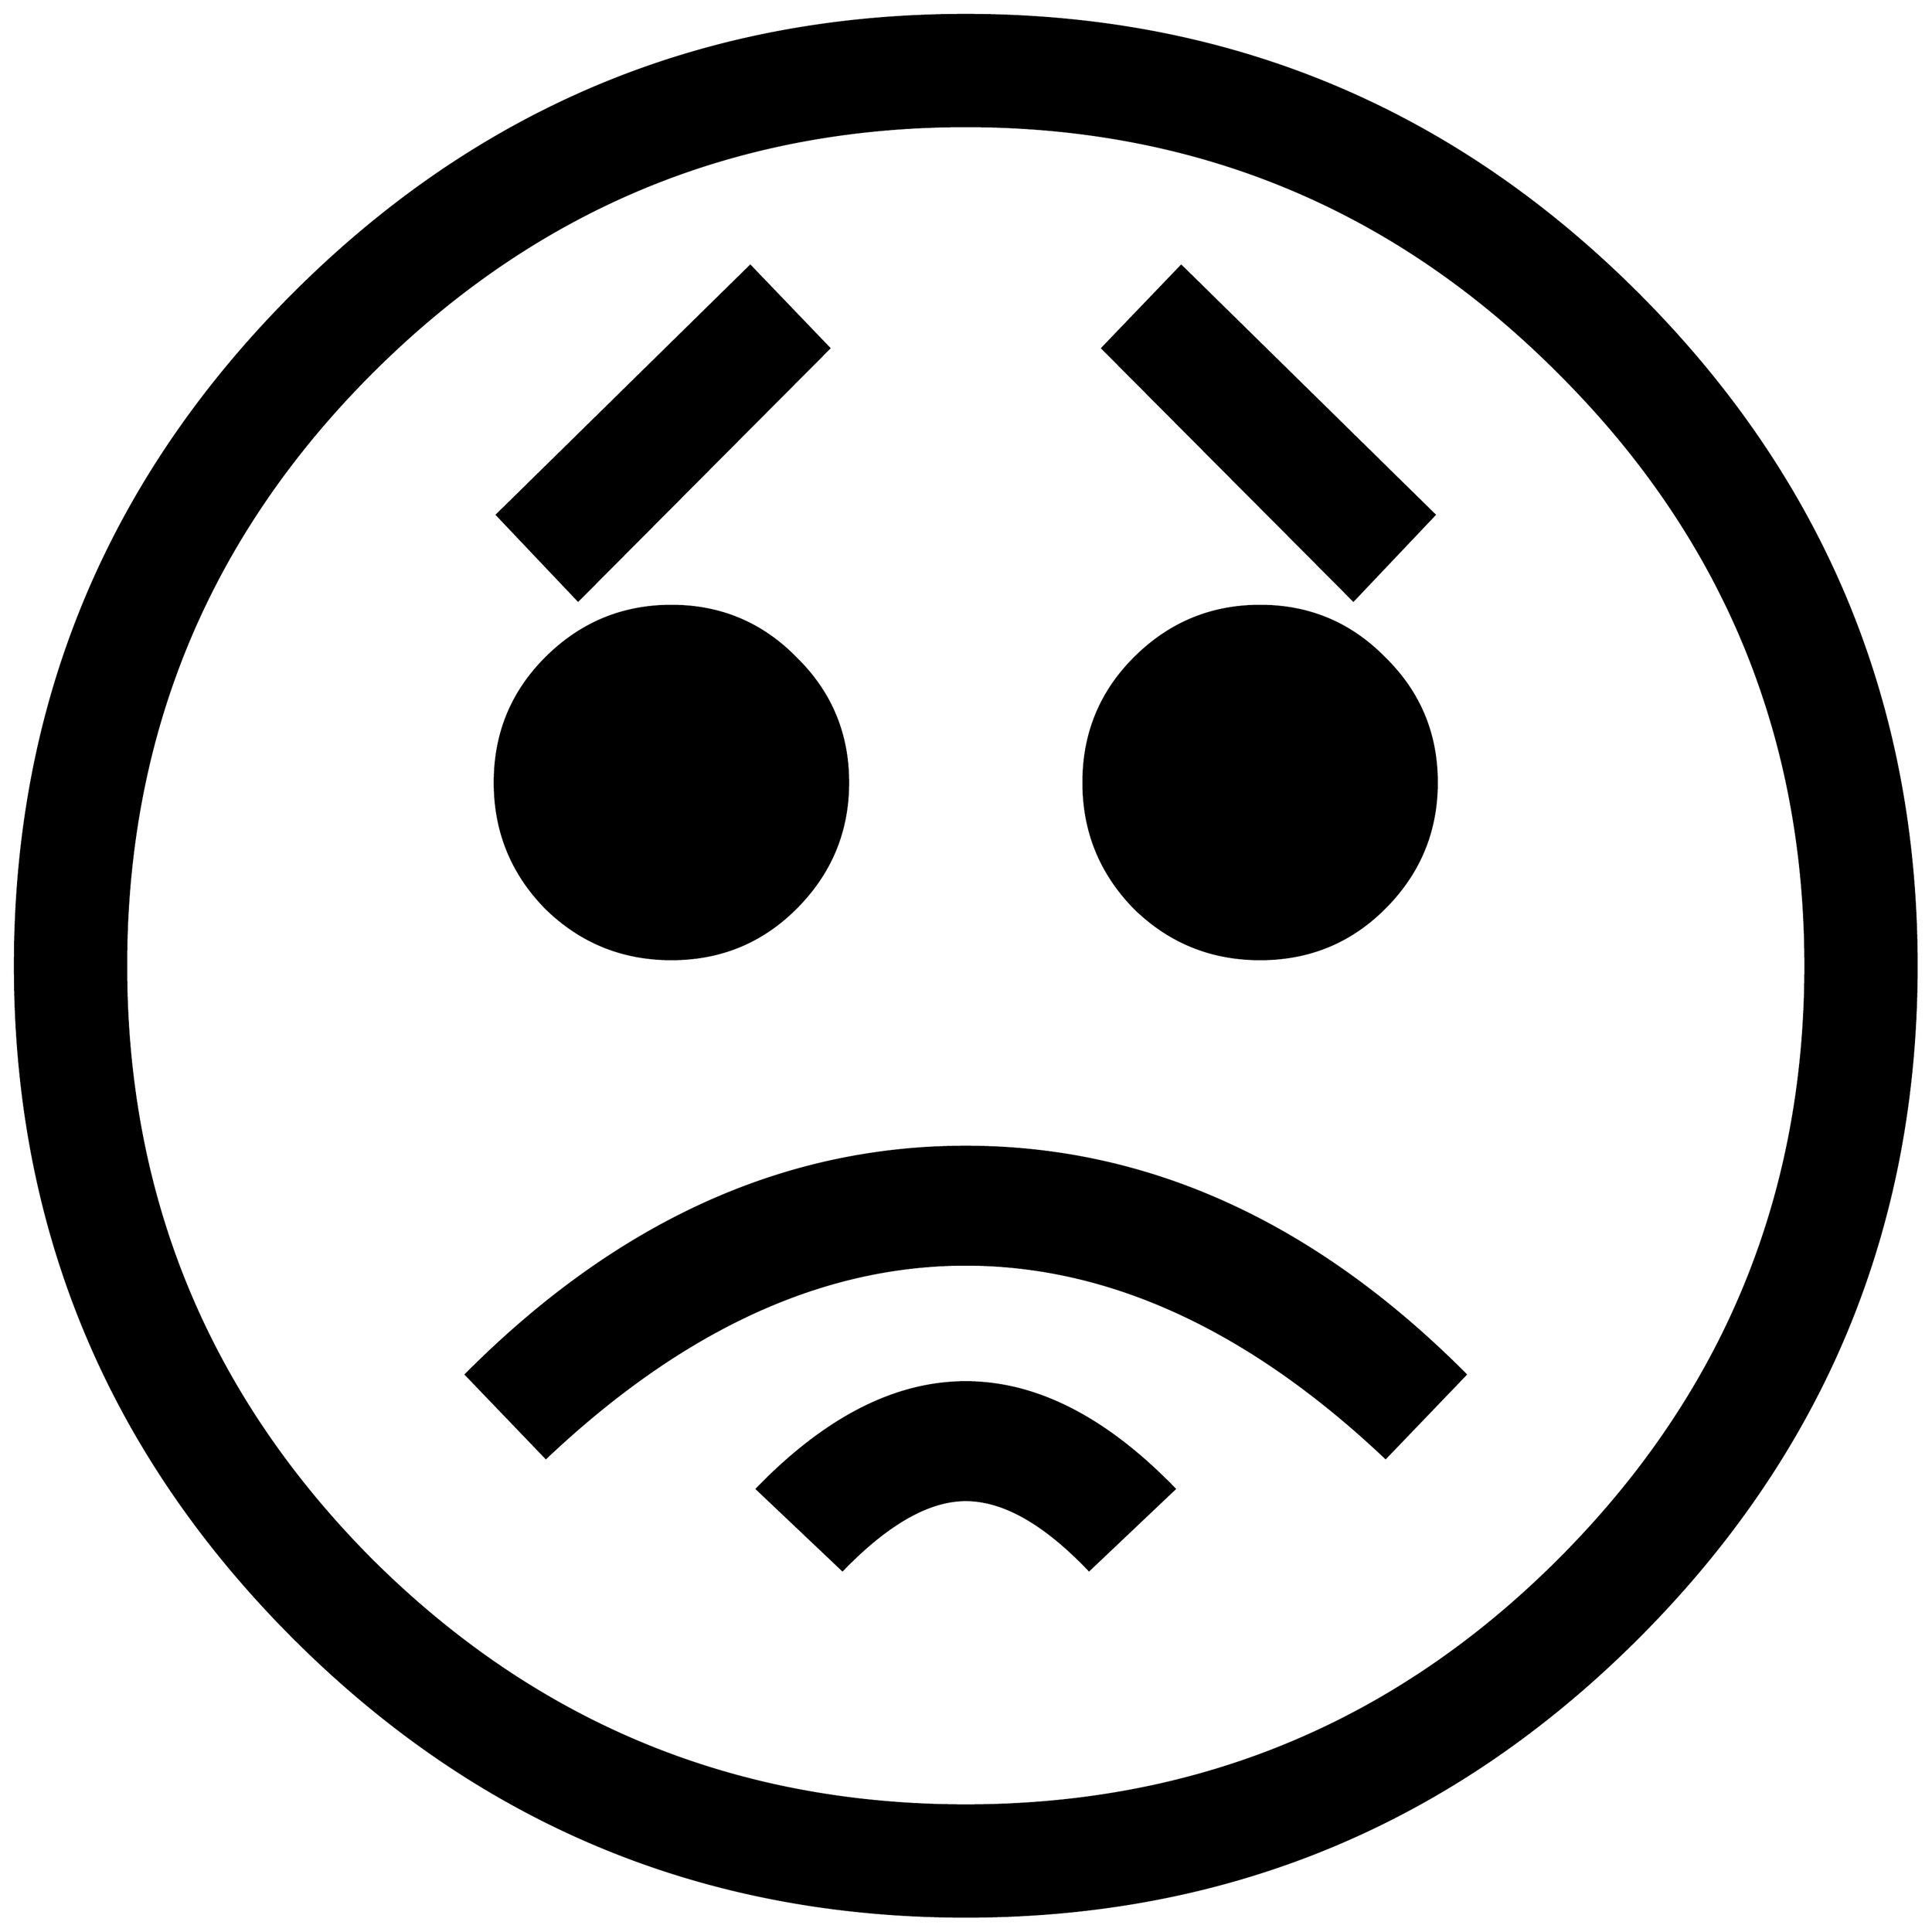 


\begin{tikzpicture}[y=0.80pt, x=0.80pt, yscale=-1.0, xscale=1.0, inner sep=0pt, outer sep=0pt]
\begin{scope}[shift={(100.0,1706.0)},nonzero rule]
  \path[draw=.,fill=.,line width=1.600pt] (1794.0,-582.0) ..
    controls (1794.0,-346.0) and (1710.333,-144.333) ..
    (1543.0,23.0) .. controls (1375.667,190.333) and (1174.0,274.0)
    .. (938.0,274.0) .. controls (702.0,274.0) and (500.333,190.333)
    .. (333.0,23.0) .. controls (165.667,-144.333) and (82.0,-346.0)
    .. (82.0,-582.0) .. controls (82.0,-818.0) and
    (165.667,-1019.667) .. (333.0,-1187.0) .. controls
    (500.333,-1354.333) and (702.0,-1438.0) .. (938.0,-1438.0) ..
    controls (1174.0,-1438.0) and (1375.667,-1354.333) ..
    (1543.0,-1187.0) .. controls (1710.333,-1019.667) and
    (1794.0,-818.0) .. (1794.0,-582.0) -- cycle(1694.0,-582.0)
    .. controls (1694.0,-790.667) and (1620.0,-968.667) ..
    (1472.0,-1116.0) .. controls (1324.667,-1264.0) and
    (1146.667,-1338.0) .. (938.0,-1338.0) .. controls
    (729.333,-1338.0) and (551.0,-1264.0) .. (403.0,-1116.0) ..
    controls (255.667,-968.667) and (182.0,-790.667) .. (182.0,-582.0)
    .. controls (182.0,-373.333) and (255.667,-195.0) ..
    (403.0,-47.0) .. controls (551.0,100.333) and (729.333,174.0) ..
    (938.0,174.0) .. controls (1146.667,174.0) and (1324.667,100.333)
    .. (1472.0,-47.0) .. controls (1620.0,-195.0) and
    (1694.0,-373.333) .. (1694.0,-582.0) -- cycle(1360.0,-988.0)
    -- (1287.0,-911.0) -- (1061.0,-1138.0) -- (1132.0,-1212.0)
    -- (1360.0,-988.0) -- cycle(1362.0,-747.0) .. controls
    (1362.0,-703.0) and (1346.333,-665.333) .. (1315.0,-634.0) ..
    controls (1284.333,-603.333) and (1247.0,-588.0) ..
    (1203.0,-588.0) .. controls (1159.0,-588.0) and
    (1121.333,-603.333) .. (1090.0,-634.0) .. controls
    (1059.333,-665.333) and (1044.0,-703.0) .. (1044.0,-747.0) ..
    controls (1044.0,-791.0) and (1059.333,-828.333) ..
    (1090.0,-859.0) .. controls (1121.333,-890.333) and
    (1159.0,-906.0) .. (1203.0,-906.0) .. controls
    (1247.0,-906.0) and (1284.333,-890.333) .. (1315.0,-859.0) ..
    controls (1346.333,-828.333) and (1362.0,-791.0) ..
    (1362.0,-747.0) -- cycle(815.0,-1138.0) -- (589.0,-911.0) --
    (516.0,-988.0) -- (744.0,-1212.0) -- (815.0,-1138.0) --
    cycle(832.0,-747.0) .. controls (832.0,-703.0) and
    (816.333,-665.333) .. (785.0,-634.0) .. controls (754.333,-603.333)
    and (717.0,-588.0) .. (673.0,-588.0) .. controls
    (629.0,-588.0) and (591.333,-603.333) .. (560.0,-634.0) ..
    controls (529.333,-665.333) and (514.0,-703.0) .. (514.0,-747.0)
    .. controls (514.0,-791.0) and (529.333,-828.333) ..
    (560.0,-859.0) .. controls (591.333,-890.333) and (629.0,-906.0)
    .. (673.0,-906.0) .. controls (717.0,-906.0) and
    (754.333,-890.333) .. (785.0,-859.0) .. controls (816.333,-828.333)
    and (832.0,-791.0) .. (832.0,-747.0) -- cycle(1388.0,-214.0)
    -- (1316.0,-139.0) .. controls (1193.333,-255.0) and
    (1067.333,-313.0) .. (938.0,-313.0) .. controls (808.667,-313.0)
    and (682.667,-255.0) .. (560.0,-139.0) -- (488.0,-214.0) ..
    controls (624.0,-350.667) and (774.0,-419.0) .. (938.0,-419.0)
    .. controls (1102.0,-419.0) and (1252.0,-350.667) ..
    (1388.0,-214.0) -- cycle(1126.0,-111.0) -- (1049.0,-38.0) ..
    controls (1009.0,-80.0) and (972.0,-101.0) .. (938.0,-101.0)
    .. controls (904.667,-101.0) and (867.667,-80.0) ..
    (827.0,-38.0) -- (750.0,-111.0) .. controls (812.0,-175.0)
    and (874.667,-207.0) .. (938.0,-207.0) .. controls
    (1001.333,-207.0) and (1064.0,-175.0) .. (1126.0,-111.0) --
    cycle;
\end{scope}

\end{tikzpicture}

